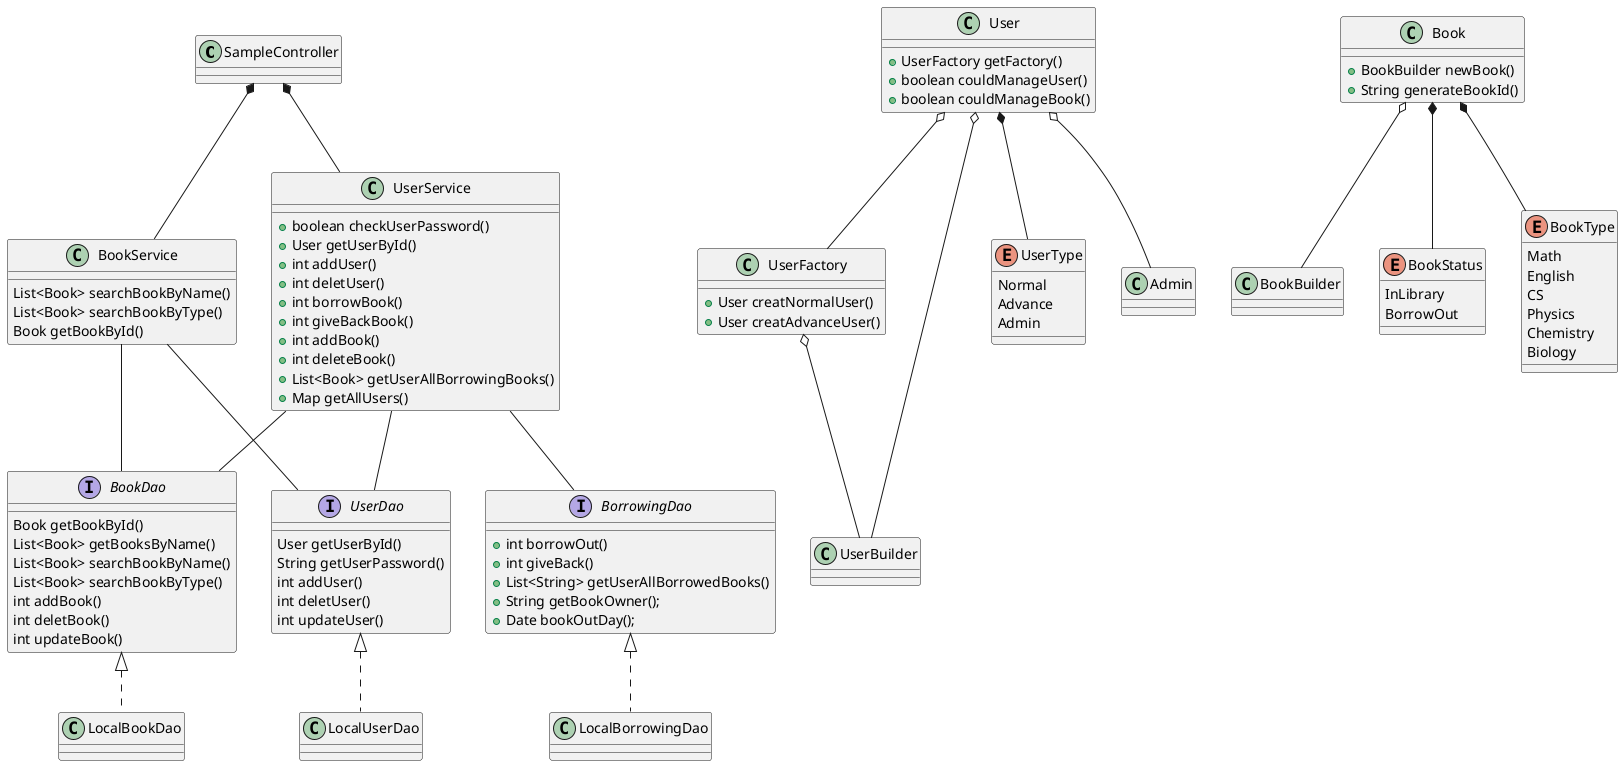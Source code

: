 @startuml
class SampleController{

}
class UserService{
    + boolean checkUserPassword()
    + User getUserById()
    + int addUser()
    + int deletUser()
    + int borrowBook()
    + int giveBackBook()
    + int addBook()
    + int deleteBook()
    + List<Book> getUserAllBorrowingBooks()
    + Map getAllUsers()

}
SampleController *-- UserService

class BookService{
    List<Book> searchBookByName()
    List<Book> searchBookByType()
    Book getBookById()
}
SampleController *-- BookService

interface UserDao{
    User getUserById()
    String getUserPassword()
    int addUser()
    int deletUser()
    int updateUser()
}
UserService -- UserDao 
BookService -- UserDao
class LocalUserDao{

}
UserDao <|.. LocalUserDao

interface BookDao{
    Book getBookById()
    List<Book> getBooksByName()
    List<Book> searchBookByName()
    List<Book> searchBookByType()
    int addBook()
    int deletBook()
    int updateBook()
}
UserService -- BookDao 
BookService -- BookDao

class LocalBookDao{

}
BookDao <|.. LocalBookDao

interface BorrowingDao{
    + int borrowOut()
    + int giveBack()
    + List<String> getUserAllBorrowedBooks()
    + String getBookOwner();
    + Date bookOutDay();
}
UserService -- BorrowingDao

class LocalBorrowingDao{
    
}
BorrowingDao <|.. LocalBorrowingDao




class User{
    + UserFactory getFactory()
    + boolean couldManageUser()
    + boolean couldManageBook()
}

class UserFactory{
    + User creatNormalUser()
    + User creatAdvanceUser()
}
User o-- UserFactory

class UserBuilder{
    
}
UserFactory o-- UserBuilder
User o-- UserBuilder

enum UserType{
    Normal
    Advance
    Admin
}
User *-- UserType 

class Admin{

}
User o-- Admin

class Book{
    + BookBuilder newBook()
    + String generateBookId()
}

class BookBuilder{

}
Book o-- BookBuilder

enum BookStatus{
    InLibrary
    BorrowOut
}
Book *-- BookStatus

enum BookType{
    Math
    English
    CS
    Physics
    Chemistry
    Biology
}
Book *-- BookType

@endurl